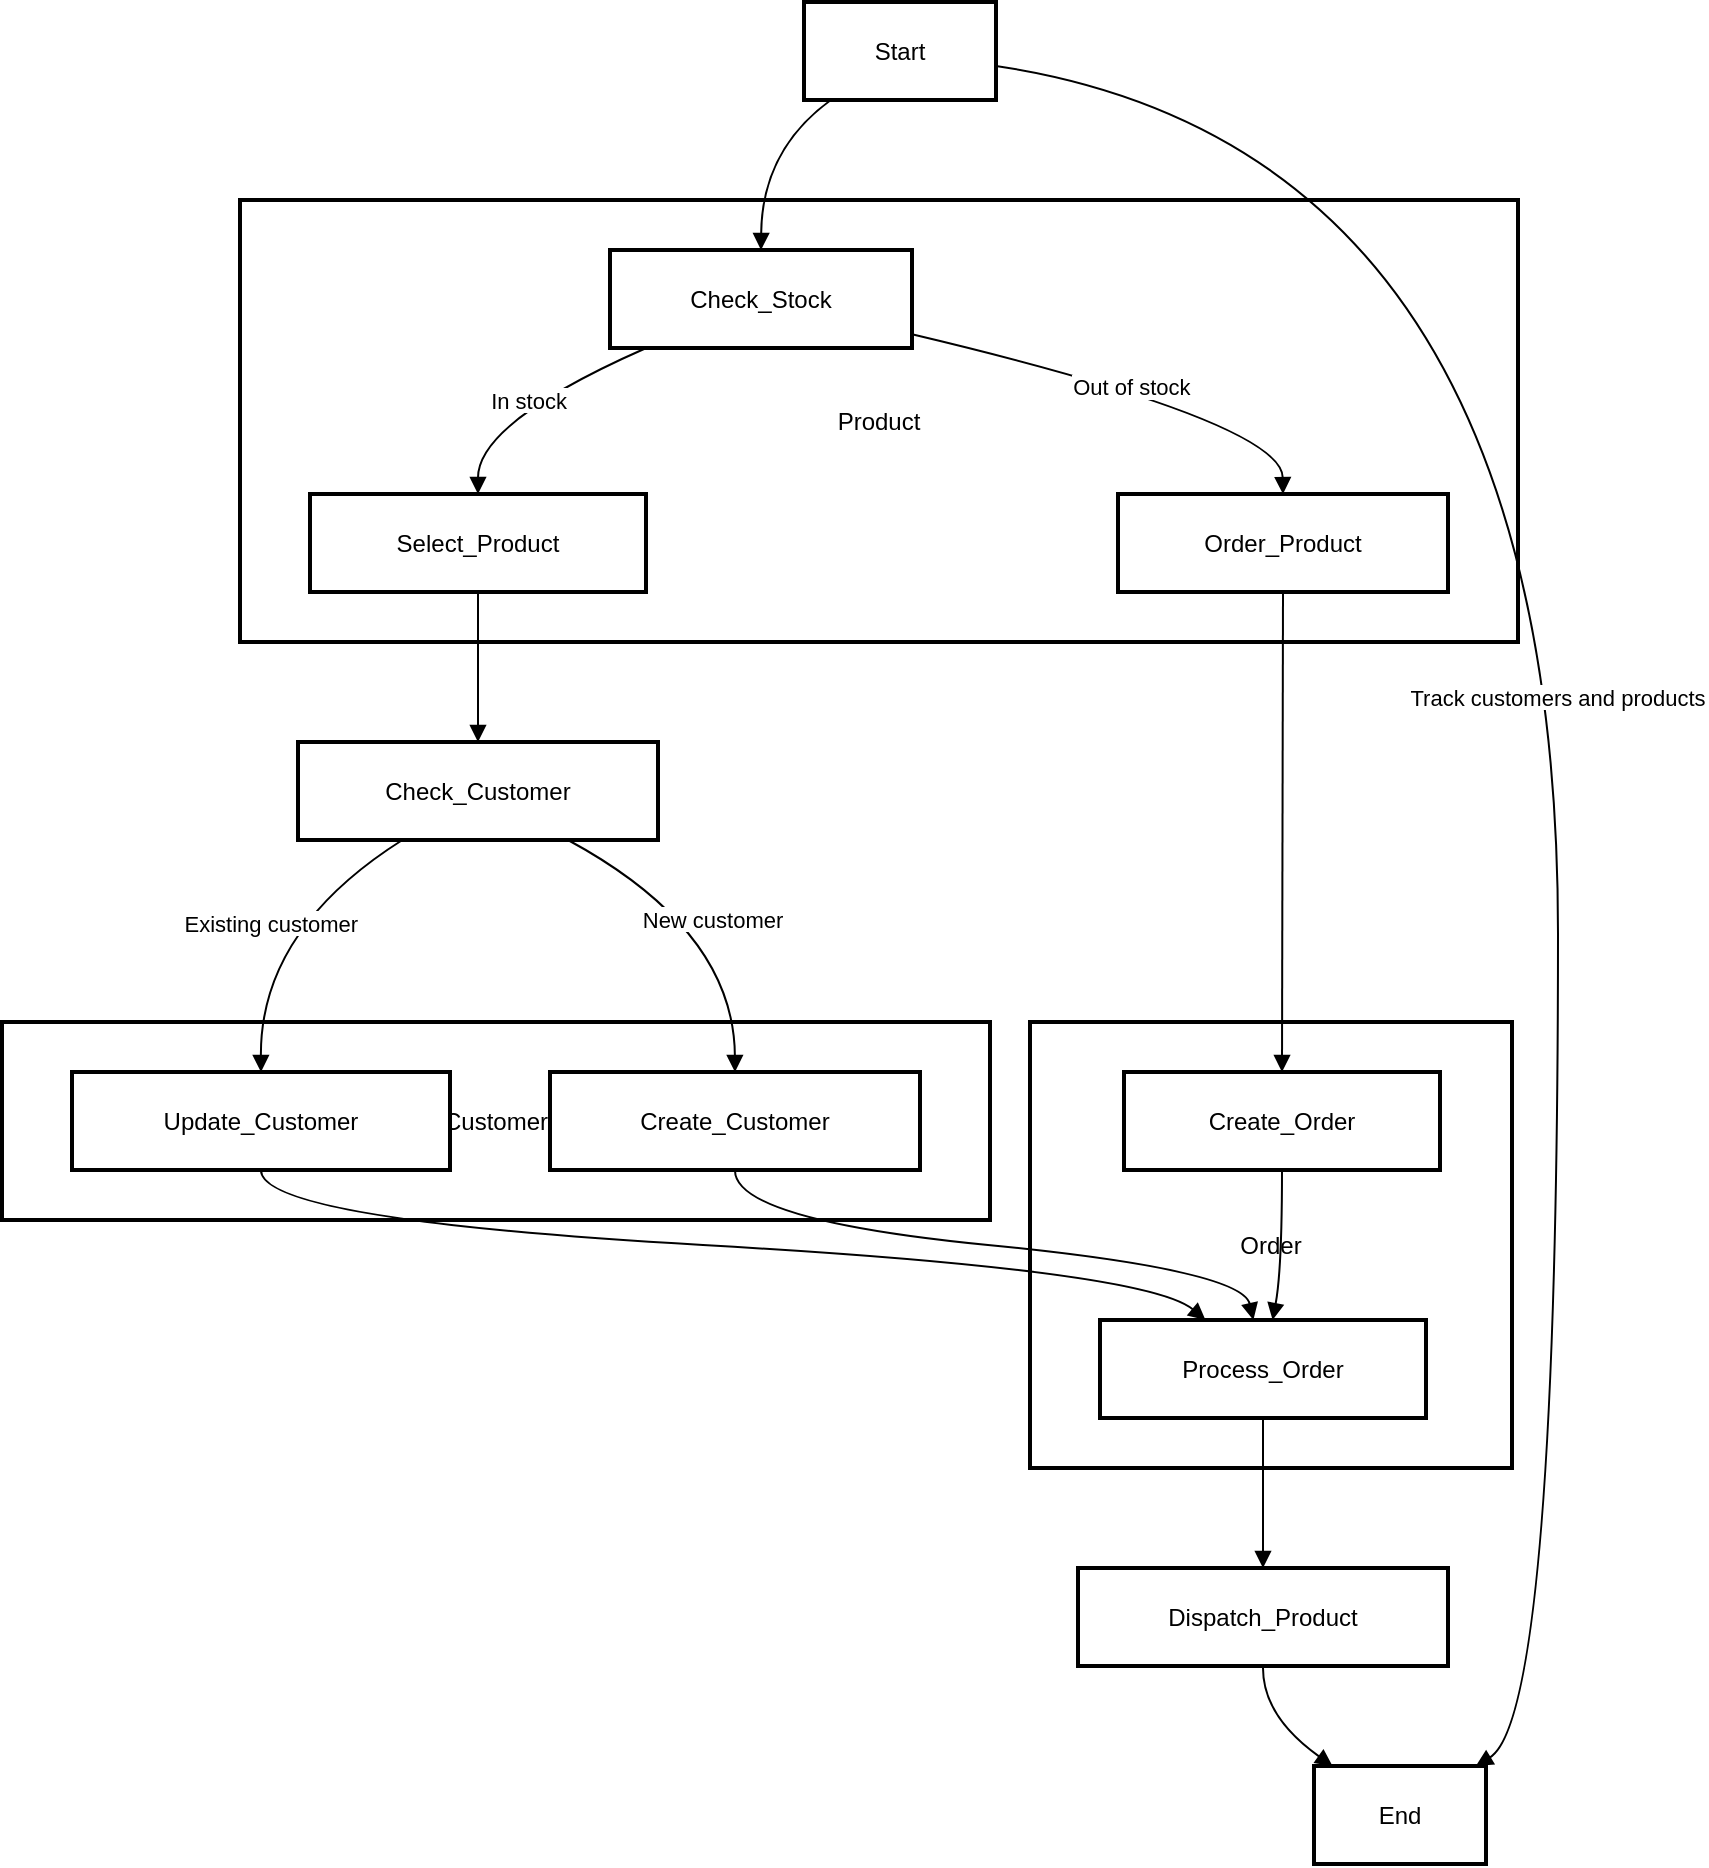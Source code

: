<mxfile version="24.7.16">
  <diagram name="Página-1" id="h5_U5QzHvhOTzk7xNAzC">
    <mxGraphModel>
      <root>
        <mxCell id="0" />
        <mxCell id="1" parent="0" />
        <mxCell id="2" value="Order" style="whiteSpace=wrap;strokeWidth=2;" vertex="1" parent="1">
          <mxGeometry x="522" y="518" width="241" height="223" as="geometry" />
        </mxCell>
        <mxCell id="3" value="Product" style="whiteSpace=wrap;strokeWidth=2;" vertex="1" parent="1">
          <mxGeometry x="127" y="107" width="639" height="221" as="geometry" />
        </mxCell>
        <mxCell id="4" value="Customer" style="whiteSpace=wrap;strokeWidth=2;" vertex="1" parent="1">
          <mxGeometry x="8" y="518" width="494" height="99" as="geometry" />
        </mxCell>
        <mxCell id="5" value="Start" style="whiteSpace=wrap;strokeWidth=2;" vertex="1" parent="1">
          <mxGeometry x="409" y="8" width="96" height="49" as="geometry" />
        </mxCell>
        <mxCell id="6" value="Check_Stock" style="whiteSpace=wrap;strokeWidth=2;" vertex="1" parent="1">
          <mxGeometry x="312" y="132" width="151" height="49" as="geometry" />
        </mxCell>
        <mxCell id="7" value="Select_Product" style="whiteSpace=wrap;strokeWidth=2;" vertex="1" parent="1">
          <mxGeometry x="162" y="254" width="168" height="49" as="geometry" />
        </mxCell>
        <mxCell id="8" value="Order_Product" style="whiteSpace=wrap;strokeWidth=2;" vertex="1" parent="1">
          <mxGeometry x="566" y="254" width="165" height="49" as="geometry" />
        </mxCell>
        <mxCell id="9" value="Check_Customer" style="whiteSpace=wrap;strokeWidth=2;" vertex="1" parent="1">
          <mxGeometry x="156" y="378" width="180" height="49" as="geometry" />
        </mxCell>
        <mxCell id="10" value="Create_Order" style="whiteSpace=wrap;strokeWidth=2;" vertex="1" parent="1">
          <mxGeometry x="569" y="543" width="158" height="49" as="geometry" />
        </mxCell>
        <mxCell id="11" value="Update_Customer" style="whiteSpace=wrap;strokeWidth=2;" vertex="1" parent="1">
          <mxGeometry x="43" y="543" width="189" height="49" as="geometry" />
        </mxCell>
        <mxCell id="12" value="Create_Customer" style="whiteSpace=wrap;strokeWidth=2;" vertex="1" parent="1">
          <mxGeometry x="282" y="543" width="185" height="49" as="geometry" />
        </mxCell>
        <mxCell id="13" value="Process_Order" style="whiteSpace=wrap;strokeWidth=2;" vertex="1" parent="1">
          <mxGeometry x="557" y="667" width="163" height="49" as="geometry" />
        </mxCell>
        <mxCell id="14" value="Dispatch_Product" style="whiteSpace=wrap;strokeWidth=2;" vertex="1" parent="1">
          <mxGeometry x="546" y="791" width="185" height="49" as="geometry" />
        </mxCell>
        <mxCell id="15" value="End" style="whiteSpace=wrap;strokeWidth=2;" vertex="1" parent="1">
          <mxGeometry x="664" y="890" width="86" height="49" as="geometry" />
        </mxCell>
        <mxCell id="16" value="" style="curved=1;startArrow=none;endArrow=block;exitX=0.14;exitY=1;entryX=0.5;entryY=0;" edge="1" parent="1" source="5" target="6">
          <mxGeometry relative="1" as="geometry">
            <Array as="points">
              <mxPoint x="388" y="82" />
            </Array>
          </mxGeometry>
        </mxCell>
        <mxCell id="17" value="In stock" style="curved=1;startArrow=none;endArrow=block;exitX=0.12;exitY=1;entryX=0.5;entryY=0;" edge="1" parent="1" source="6" target="7">
          <mxGeometry relative="1" as="geometry">
            <Array as="points">
              <mxPoint x="246" y="218" />
            </Array>
          </mxGeometry>
        </mxCell>
        <mxCell id="18" value="Out of stock" style="curved=1;startArrow=none;endArrow=block;exitX=1;exitY=0.86;entryX=0.5;entryY=0;" edge="1" parent="1" source="6" target="8">
          <mxGeometry relative="1" as="geometry">
            <Array as="points">
              <mxPoint x="648" y="218" />
            </Array>
          </mxGeometry>
        </mxCell>
        <mxCell id="19" value="" style="curved=1;startArrow=none;endArrow=block;exitX=0.5;exitY=1;entryX=0.5;entryY=0;" edge="1" parent="1" source="7" target="9">
          <mxGeometry relative="1" as="geometry">
            <Array as="points" />
          </mxGeometry>
        </mxCell>
        <mxCell id="20" value="" style="curved=1;startArrow=none;endArrow=block;exitX=0.5;exitY=1;entryX=0.5;entryY=-0.01;" edge="1" parent="1" source="8" target="10">
          <mxGeometry relative="1" as="geometry">
            <Array as="points" />
          </mxGeometry>
        </mxCell>
        <mxCell id="21" value="Existing customer" style="curved=1;startArrow=none;endArrow=block;exitX=0.29;exitY=1;entryX=0.5;entryY=-0.01;" edge="1" parent="1" source="9" target="11">
          <mxGeometry relative="1" as="geometry">
            <Array as="points">
              <mxPoint x="137" y="472" />
            </Array>
          </mxGeometry>
        </mxCell>
        <mxCell id="22" value="New customer" style="curved=1;startArrow=none;endArrow=block;exitX=0.75;exitY=1;entryX=0.5;entryY=-0.01;" edge="1" parent="1" source="9" target="12">
          <mxGeometry relative="1" as="geometry">
            <Array as="points">
              <mxPoint x="374" y="472" />
            </Array>
          </mxGeometry>
        </mxCell>
        <mxCell id="23" value="" style="curved=1;startArrow=none;endArrow=block;exitX=0.5;exitY=0.99;entryX=0.32;entryY=-0.01;" edge="1" parent="1" source="11" target="13">
          <mxGeometry relative="1" as="geometry">
            <Array as="points">
              <mxPoint x="137" y="617" />
              <mxPoint x="580" y="642" />
            </Array>
          </mxGeometry>
        </mxCell>
        <mxCell id="24" value="" style="curved=1;startArrow=none;endArrow=block;exitX=0.5;exitY=0.99;entryX=0.47;entryY=-0.01;" edge="1" parent="1" source="12" target="13">
          <mxGeometry relative="1" as="geometry">
            <Array as="points">
              <mxPoint x="374" y="617" />
              <mxPoint x="628" y="642" />
            </Array>
          </mxGeometry>
        </mxCell>
        <mxCell id="25" value="" style="curved=1;startArrow=none;endArrow=block;exitX=0.5;exitY=0.99;entryX=0.53;entryY=-0.01;" edge="1" parent="1" source="10" target="13">
          <mxGeometry relative="1" as="geometry">
            <Array as="points">
              <mxPoint x="648" y="642" />
            </Array>
          </mxGeometry>
        </mxCell>
        <mxCell id="26" value="" style="curved=1;startArrow=none;endArrow=block;exitX=0.5;exitY=0.99;entryX=0.5;entryY=-0.01;" edge="1" parent="1" source="13" target="14">
          <mxGeometry relative="1" as="geometry">
            <Array as="points" />
          </mxGeometry>
        </mxCell>
        <mxCell id="27" value="" style="curved=1;startArrow=none;endArrow=block;exitX=0.5;exitY=0.99;entryX=0.1;entryY=-0.01;" edge="1" parent="1" source="14" target="15">
          <mxGeometry relative="1" as="geometry">
            <Array as="points">
              <mxPoint x="638" y="865" />
            </Array>
          </mxGeometry>
        </mxCell>
        <mxCell id="28" value="Track customers and products" style="curved=1;startArrow=none;endArrow=block;exitX=0.99;exitY=0.65;entryX=0.95;entryY=-0.01;" edge="1" parent="1" source="5" target="15">
          <mxGeometry relative="1" as="geometry">
            <Array as="points">
              <mxPoint x="786" y="82" />
              <mxPoint x="786" y="865" />
            </Array>
          </mxGeometry>
        </mxCell>
      </root>
    </mxGraphModel>
  </diagram>
</mxfile>
